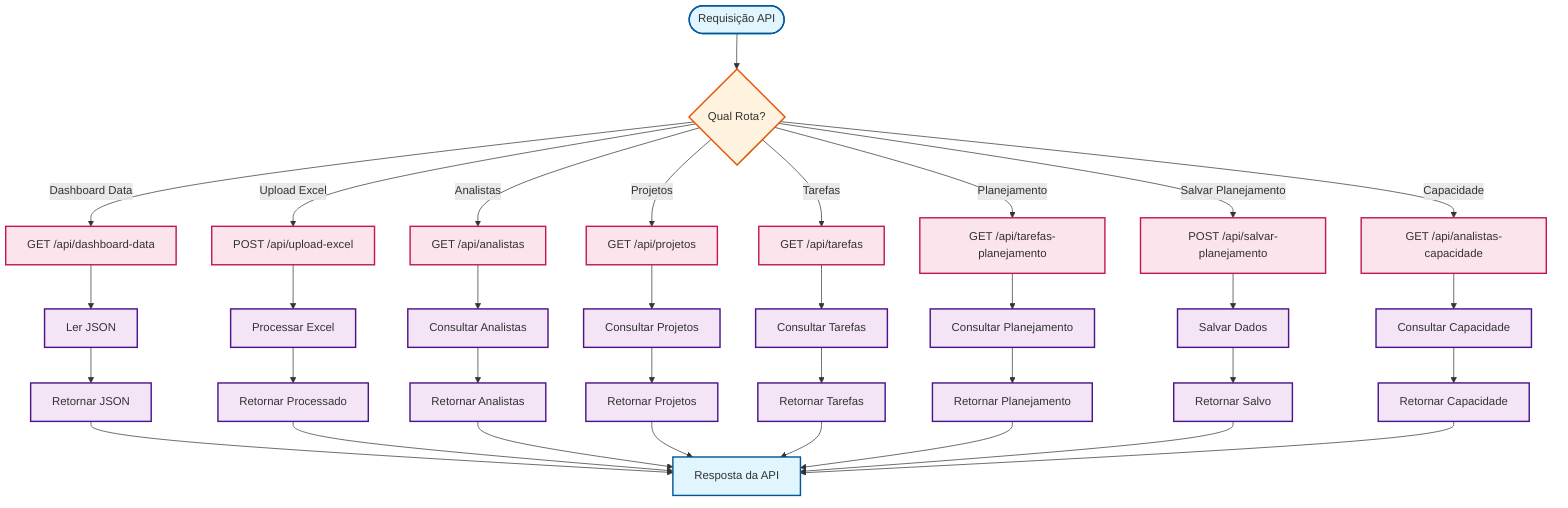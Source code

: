 flowchart TD
    API_REQUEST([Requisição API]) --> ROUTE_MATCH{Qual Rota?}
    ROUTE_MATCH -->|Dashboard Data| GET_DASHBOARD_DATA[GET /api/dashboard-data]
    ROUTE_MATCH -->|Upload Excel| POST_UPLOAD_EXCEL[POST /api/upload-excel]
    ROUTE_MATCH -->|Analistas| GET_ANALYSTS[GET /api/analistas]
    ROUTE_MATCH -->|Projetos| GET_PROJECTS[GET /api/projetos]
    ROUTE_MATCH -->|Tarefas| GET_TASKS[GET /api/tarefas]
    ROUTE_MATCH -->|Planejamento| GET_PLANNING[GET /api/tarefas-planejamento]
    ROUTE_MATCH -->|Salvar Planejamento| POST_SAVE_PLANNING[POST /api/salvar-planejamento]
    ROUTE_MATCH -->|Capacidade| GET_CAPACITY[GET /api/analistas-capacidade]
    
    GET_DASHBOARD_DATA --> READ_JSON[Ler JSON]
    POST_UPLOAD_EXCEL --> PROCESS_EXCEL[Processar Excel]
    GET_ANALYSTS --> QUERY_ANALYSTS[Consultar Analistas]
    GET_PROJECTS --> QUERY_PROJECTS[Consultar Projetos]
    GET_TASKS --> QUERY_TASKS[Consultar Tarefas]
    GET_PLANNING --> QUERY_PLANNING[Consultar Planejamento]
    POST_SAVE_PLANNING --> SAVE_PLANNING_DATA[Salvar Dados]
    GET_CAPACITY --> QUERY_CAPACITY[Consultar Capacidade]
    
    READ_JSON --> RETURN_JSON[Retornar JSON]
    PROCESS_EXCEL --> RETURN_PROCESSED[Retornar Processado]
    QUERY_ANALYSTS --> RETURN_ANALYSTS[Retornar Analistas]
    QUERY_PROJECTS --> RETURN_PROJECTS[Retornar Projetos]
    QUERY_TASKS --> RETURN_TASKS[Retornar Tarefas]
    QUERY_PLANNING --> RETURN_PLANNING[Retornar Planejamento]
    SAVE_PLANNING_DATA --> RETURN_SAVED[Retornar Salvo]
    QUERY_CAPACITY --> RETURN_CAPACITY[Retornar Capacidade]
    
    RETURN_JSON --> API_RESPONSE[Resposta da API]
    RETURN_PROCESSED --> API_RESPONSE
    RETURN_ANALYSTS --> API_RESPONSE
    RETURN_PROJECTS --> API_RESPONSE
    RETURN_TASKS --> API_RESPONSE
    RETURN_PLANNING --> API_RESPONSE
    RETURN_SAVED --> API_RESPONSE
    RETURN_CAPACITY --> API_RESPONSE
    
    classDef startEnd fill:#e1f5fe,stroke:#01579b,stroke-width:2px
    classDef process fill:#f3e5f5,stroke:#4a148c,stroke-width:2px
    classDef decision fill:#fff3e0,stroke:#e65100,stroke-width:2px
    classDef api fill:#fce4ec,stroke:#c2185b,stroke-width:2px
    
    class API_REQUEST,API_RESPONSE startEnd
    class READ_JSON,PROCESS_EXCEL,QUERY_ANALYSTS,QUERY_PROJECTS,QUERY_TASKS,QUERY_PLANNING,SAVE_PLANNING_DATA,QUERY_CAPACITY,RETURN_JSON,RETURN_PROCESSED,RETURN_ANALYSTS,RETURN_PROJECTS,RETURN_TASKS,RETURN_PLANNING,RETURN_SAVED,RETURN_CAPACITY process
    class ROUTE_MATCH decision
    class GET_DASHBOARD_DATA,POST_UPLOAD_EXCEL,GET_ANALYSTS,GET_PROJECTS,GET_TASKS,GET_PLANNING,POST_SAVE_PLANNING,GET_CAPACITY api